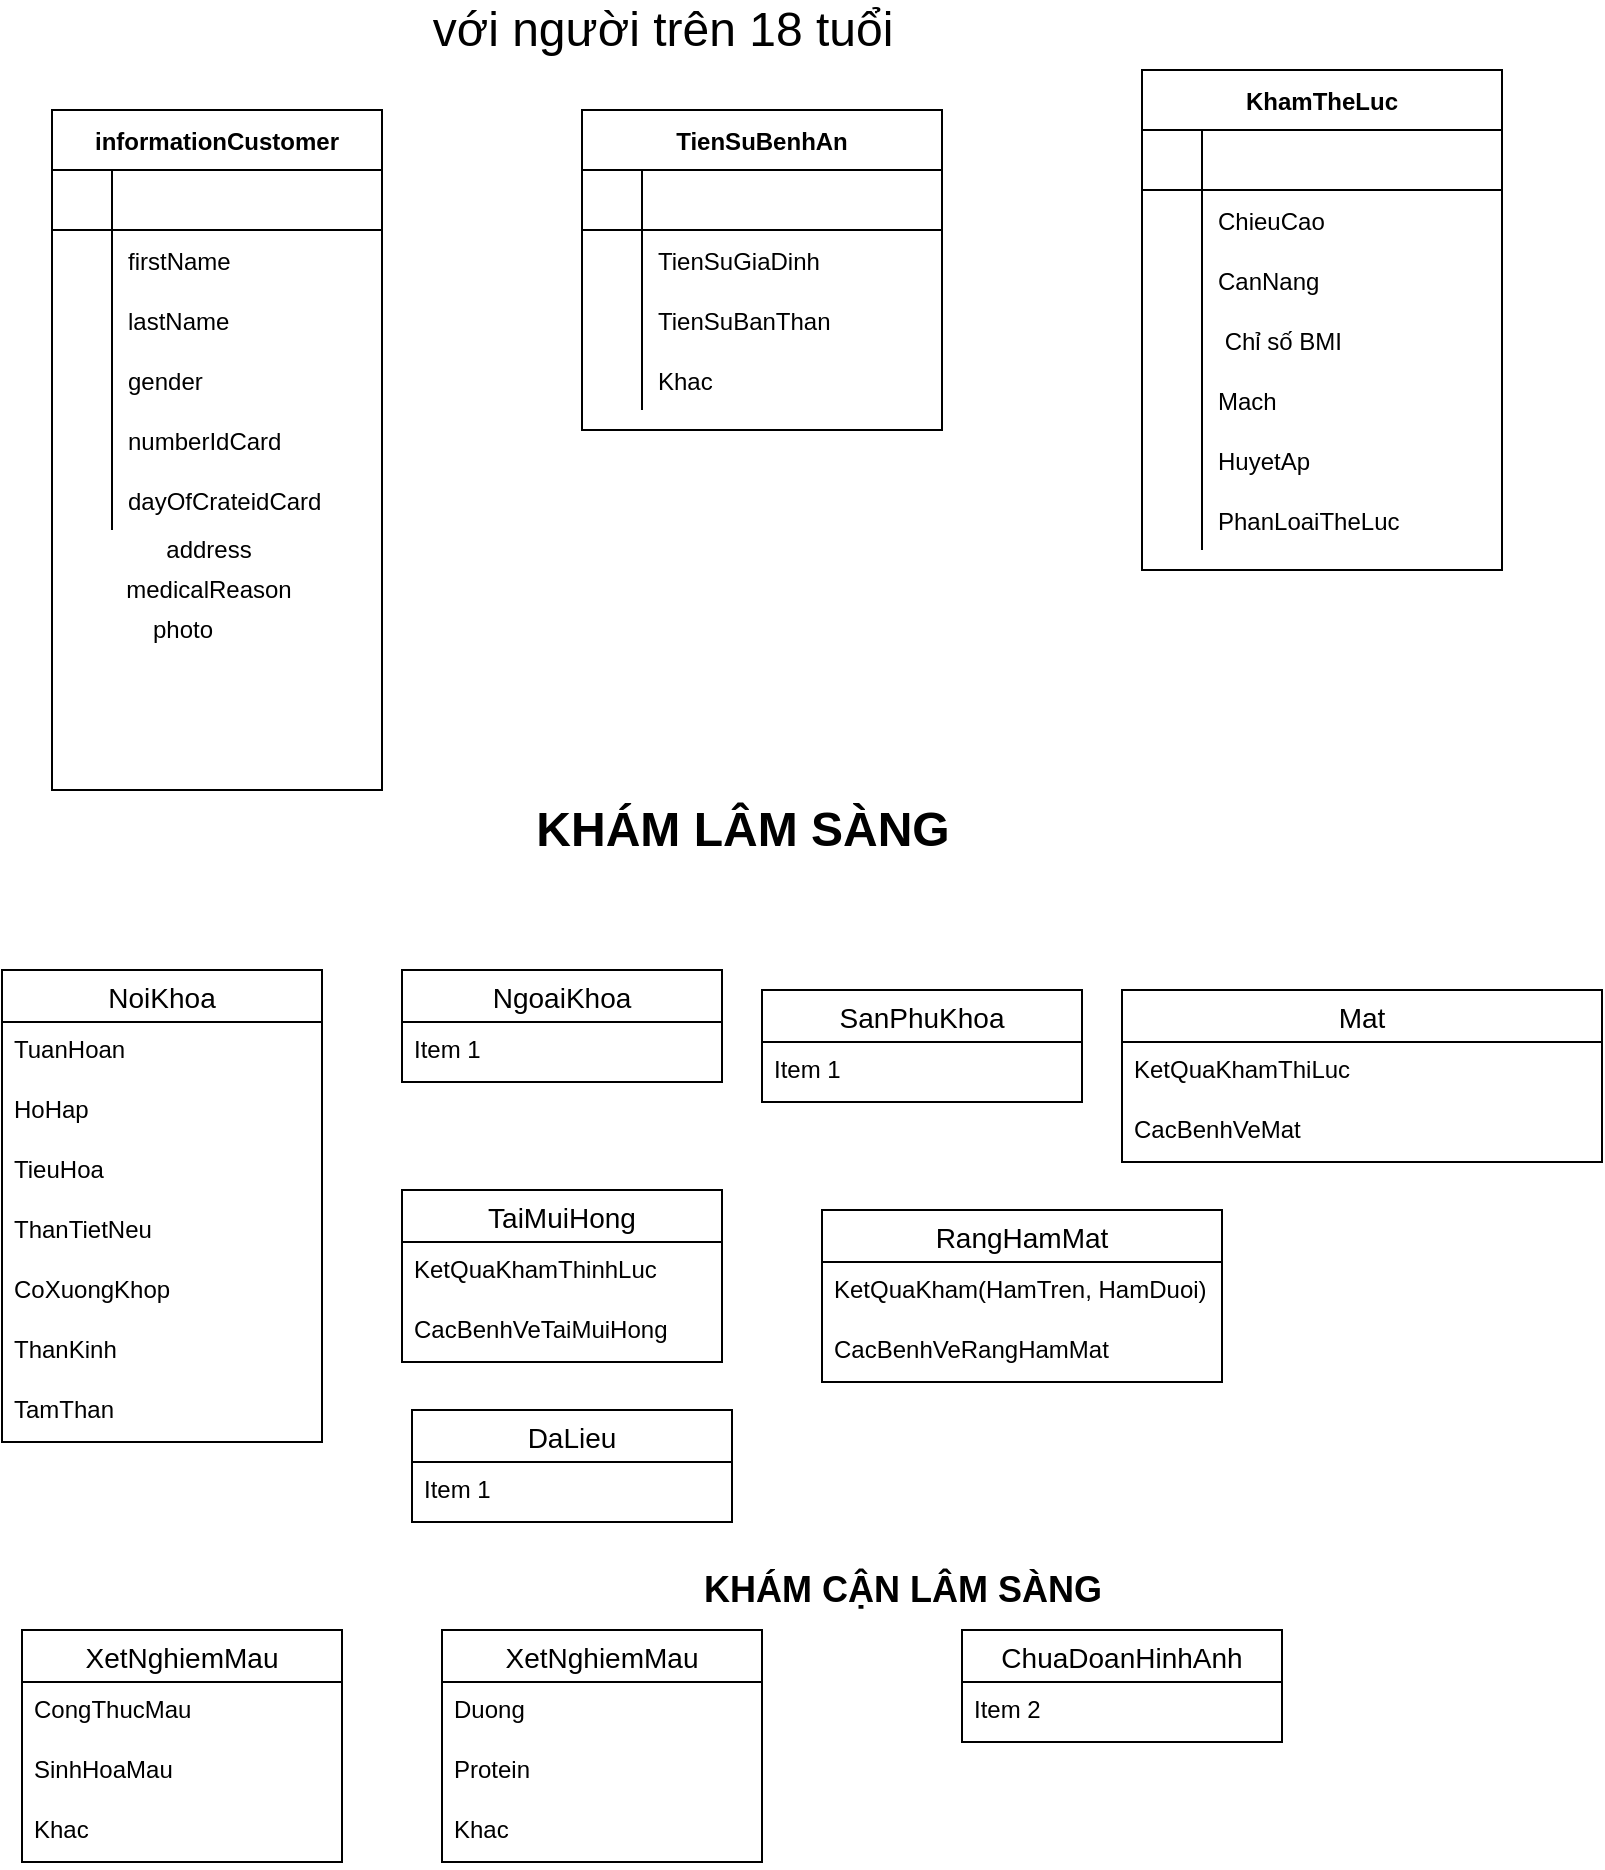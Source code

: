 <mxfile version="14.1.8" type="device"><diagram id="C5RBs43oDa-KdzZeNtuy" name="Page-1"><mxGraphModel dx="1024" dy="592" grid="1" gridSize="10" guides="1" tooltips="1" connect="1" arrows="1" fold="1" page="1" pageScale="1" pageWidth="827" pageHeight="1169" math="0" shadow="0"><root><mxCell id="WIyWlLk6GJQsqaUBKTNV-0"/><mxCell id="WIyWlLk6GJQsqaUBKTNV-1" parent="WIyWlLk6GJQsqaUBKTNV-0"/><mxCell id="yMwOl0vdGiY0zUU7KTqi-0" value="&lt;font style=&quot;font-size: 24px&quot;&gt;với người trên 18 tuổi&lt;/font&gt;" style="text;html=1;align=center;verticalAlign=middle;resizable=0;points=[];autosize=1;" parent="WIyWlLk6GJQsqaUBKTNV-1" vertex="1"><mxGeometry x="215" y="60" width="250" height="20" as="geometry"/></mxCell><mxCell id="yMwOl0vdGiY0zUU7KTqi-1" value="informationCustomer" style="shape=table;startSize=30;container=1;collapsible=1;childLayout=tableLayout;fixedRows=1;rowLines=0;fontStyle=1;align=center;resizeLast=1;" parent="WIyWlLk6GJQsqaUBKTNV-1" vertex="1"><mxGeometry x="35" y="110" width="165" height="340" as="geometry"/></mxCell><mxCell id="yMwOl0vdGiY0zUU7KTqi-2" value="" style="shape=partialRectangle;collapsible=0;dropTarget=0;pointerEvents=0;fillColor=none;top=0;left=0;bottom=1;right=0;points=[[0,0.5],[1,0.5]];portConstraint=eastwest;" parent="yMwOl0vdGiY0zUU7KTqi-1" vertex="1"><mxGeometry y="30" width="165" height="30" as="geometry"/></mxCell><mxCell id="yMwOl0vdGiY0zUU7KTqi-3" value="" style="shape=partialRectangle;connectable=0;fillColor=none;top=0;left=0;bottom=0;right=0;fontStyle=1;overflow=hidden;" parent="yMwOl0vdGiY0zUU7KTqi-2" vertex="1"><mxGeometry width="30" height="30" as="geometry"/></mxCell><mxCell id="yMwOl0vdGiY0zUU7KTqi-4" value="" style="shape=partialRectangle;connectable=0;fillColor=none;top=0;left=0;bottom=0;right=0;align=left;spacingLeft=6;fontStyle=5;overflow=hidden;" parent="yMwOl0vdGiY0zUU7KTqi-2" vertex="1"><mxGeometry x="30" width="135" height="30" as="geometry"/></mxCell><mxCell id="yMwOl0vdGiY0zUU7KTqi-5" value="" style="shape=partialRectangle;collapsible=0;dropTarget=0;pointerEvents=0;fillColor=none;top=0;left=0;bottom=0;right=0;points=[[0,0.5],[1,0.5]];portConstraint=eastwest;" parent="yMwOl0vdGiY0zUU7KTqi-1" vertex="1"><mxGeometry y="60" width="165" height="30" as="geometry"/></mxCell><mxCell id="yMwOl0vdGiY0zUU7KTqi-6" value="" style="shape=partialRectangle;connectable=0;fillColor=none;top=0;left=0;bottom=0;right=0;editable=1;overflow=hidden;" parent="yMwOl0vdGiY0zUU7KTqi-5" vertex="1"><mxGeometry width="30" height="30" as="geometry"/></mxCell><mxCell id="yMwOl0vdGiY0zUU7KTqi-7" value="firstName" style="shape=partialRectangle;connectable=0;fillColor=none;top=0;left=0;bottom=0;right=0;align=left;spacingLeft=6;overflow=hidden;" parent="yMwOl0vdGiY0zUU7KTqi-5" vertex="1"><mxGeometry x="30" width="135" height="30" as="geometry"/></mxCell><mxCell id="yMwOl0vdGiY0zUU7KTqi-8" value="" style="shape=partialRectangle;collapsible=0;dropTarget=0;pointerEvents=0;fillColor=none;top=0;left=0;bottom=0;right=0;points=[[0,0.5],[1,0.5]];portConstraint=eastwest;" parent="yMwOl0vdGiY0zUU7KTqi-1" vertex="1"><mxGeometry y="90" width="165" height="30" as="geometry"/></mxCell><mxCell id="yMwOl0vdGiY0zUU7KTqi-9" value="" style="shape=partialRectangle;connectable=0;fillColor=none;top=0;left=0;bottom=0;right=0;editable=1;overflow=hidden;" parent="yMwOl0vdGiY0zUU7KTqi-8" vertex="1"><mxGeometry width="30" height="30" as="geometry"/></mxCell><mxCell id="yMwOl0vdGiY0zUU7KTqi-10" value="lastName" style="shape=partialRectangle;connectable=0;fillColor=none;top=0;left=0;bottom=0;right=0;align=left;spacingLeft=6;overflow=hidden;" parent="yMwOl0vdGiY0zUU7KTqi-8" vertex="1"><mxGeometry x="30" width="135" height="30" as="geometry"/></mxCell><mxCell id="yMwOl0vdGiY0zUU7KTqi-11" value="" style="shape=partialRectangle;collapsible=0;dropTarget=0;pointerEvents=0;fillColor=none;top=0;left=0;bottom=0;right=0;points=[[0,0.5],[1,0.5]];portConstraint=eastwest;" parent="yMwOl0vdGiY0zUU7KTqi-1" vertex="1"><mxGeometry y="120" width="165" height="30" as="geometry"/></mxCell><mxCell id="yMwOl0vdGiY0zUU7KTqi-12" value="" style="shape=partialRectangle;connectable=0;fillColor=none;top=0;left=0;bottom=0;right=0;editable=1;overflow=hidden;" parent="yMwOl0vdGiY0zUU7KTqi-11" vertex="1"><mxGeometry width="30" height="30" as="geometry"/></mxCell><mxCell id="yMwOl0vdGiY0zUU7KTqi-13" value="gender" style="shape=partialRectangle;connectable=0;fillColor=none;top=0;left=0;bottom=0;right=0;align=left;spacingLeft=6;overflow=hidden;" parent="yMwOl0vdGiY0zUU7KTqi-11" vertex="1"><mxGeometry x="30" width="135" height="30" as="geometry"/></mxCell><mxCell id="9hcq5oKllz77P5xbPQj4-3" value="" style="shape=partialRectangle;collapsible=0;dropTarget=0;pointerEvents=0;fillColor=none;top=0;left=0;bottom=0;right=0;points=[[0,0.5],[1,0.5]];portConstraint=eastwest;" vertex="1" parent="yMwOl0vdGiY0zUU7KTqi-1"><mxGeometry y="150" width="165" height="30" as="geometry"/></mxCell><mxCell id="9hcq5oKllz77P5xbPQj4-4" value="" style="shape=partialRectangle;connectable=0;fillColor=none;top=0;left=0;bottom=0;right=0;editable=1;overflow=hidden;" vertex="1" parent="9hcq5oKllz77P5xbPQj4-3"><mxGeometry width="30" height="30" as="geometry"/></mxCell><mxCell id="9hcq5oKllz77P5xbPQj4-5" value="numberIdCard" style="shape=partialRectangle;connectable=0;fillColor=none;top=0;left=0;bottom=0;right=0;align=left;spacingLeft=6;overflow=hidden;" vertex="1" parent="9hcq5oKllz77P5xbPQj4-3"><mxGeometry x="30" width="135" height="30" as="geometry"/></mxCell><mxCell id="9hcq5oKllz77P5xbPQj4-6" value="" style="shape=partialRectangle;collapsible=0;dropTarget=0;pointerEvents=0;fillColor=none;top=0;left=0;bottom=0;right=0;points=[[0,0.5],[1,0.5]];portConstraint=eastwest;" vertex="1" parent="yMwOl0vdGiY0zUU7KTqi-1"><mxGeometry y="180" width="165" height="30" as="geometry"/></mxCell><mxCell id="9hcq5oKllz77P5xbPQj4-7" value="" style="shape=partialRectangle;connectable=0;fillColor=none;top=0;left=0;bottom=0;right=0;editable=1;overflow=hidden;" vertex="1" parent="9hcq5oKllz77P5xbPQj4-6"><mxGeometry width="30" height="30" as="geometry"/></mxCell><mxCell id="9hcq5oKllz77P5xbPQj4-8" value="dayOfCrateidCard" style="shape=partialRectangle;connectable=0;fillColor=none;top=0;left=0;bottom=0;right=0;align=left;spacingLeft=6;overflow=hidden;" vertex="1" parent="9hcq5oKllz77P5xbPQj4-6"><mxGeometry x="30" width="135" height="30" as="geometry"/></mxCell><mxCell id="yMwOl0vdGiY0zUU7KTqi-19" value="address" style="text;html=1;align=center;verticalAlign=middle;resizable=0;points=[];autosize=1;" parent="WIyWlLk6GJQsqaUBKTNV-1" vertex="1"><mxGeometry x="82.5" y="320" width="60" height="20" as="geometry"/></mxCell><mxCell id="yMwOl0vdGiY0zUU7KTqi-20" value="medicalReason" style="text;html=1;align=center;verticalAlign=middle;resizable=0;points=[];autosize=1;" parent="WIyWlLk6GJQsqaUBKTNV-1" vertex="1"><mxGeometry x="62.5" y="340" width="100" height="20" as="geometry"/></mxCell><mxCell id="yMwOl0vdGiY0zUU7KTqi-21" value="photo" style="text;html=1;align=center;verticalAlign=middle;resizable=0;points=[];autosize=1;" parent="WIyWlLk6GJQsqaUBKTNV-1" vertex="1"><mxGeometry x="75" y="360" width="50" height="20" as="geometry"/></mxCell><mxCell id="yMwOl0vdGiY0zUU7KTqi-22" value="TienSuBenhAn" style="shape=table;startSize=30;container=1;collapsible=1;childLayout=tableLayout;fixedRows=1;rowLines=0;fontStyle=1;align=center;resizeLast=1;" parent="WIyWlLk6GJQsqaUBKTNV-1" vertex="1"><mxGeometry x="300" y="110" width="180" height="160" as="geometry"/></mxCell><mxCell id="yMwOl0vdGiY0zUU7KTqi-23" value="" style="shape=partialRectangle;collapsible=0;dropTarget=0;pointerEvents=0;fillColor=none;top=0;left=0;bottom=1;right=0;points=[[0,0.5],[1,0.5]];portConstraint=eastwest;" parent="yMwOl0vdGiY0zUU7KTqi-22" vertex="1"><mxGeometry y="30" width="180" height="30" as="geometry"/></mxCell><mxCell id="yMwOl0vdGiY0zUU7KTqi-24" value="" style="shape=partialRectangle;connectable=0;fillColor=none;top=0;left=0;bottom=0;right=0;fontStyle=1;overflow=hidden;" parent="yMwOl0vdGiY0zUU7KTqi-23" vertex="1"><mxGeometry width="30" height="30" as="geometry"/></mxCell><mxCell id="yMwOl0vdGiY0zUU7KTqi-25" value="" style="shape=partialRectangle;connectable=0;fillColor=none;top=0;left=0;bottom=0;right=0;align=left;spacingLeft=6;fontStyle=5;overflow=hidden;" parent="yMwOl0vdGiY0zUU7KTqi-23" vertex="1"><mxGeometry x="30" width="150" height="30" as="geometry"/></mxCell><mxCell id="yMwOl0vdGiY0zUU7KTqi-26" value="" style="shape=partialRectangle;collapsible=0;dropTarget=0;pointerEvents=0;fillColor=none;top=0;left=0;bottom=0;right=0;points=[[0,0.5],[1,0.5]];portConstraint=eastwest;" parent="yMwOl0vdGiY0zUU7KTqi-22" vertex="1"><mxGeometry y="60" width="180" height="30" as="geometry"/></mxCell><mxCell id="yMwOl0vdGiY0zUU7KTqi-27" value="" style="shape=partialRectangle;connectable=0;fillColor=none;top=0;left=0;bottom=0;right=0;editable=1;overflow=hidden;" parent="yMwOl0vdGiY0zUU7KTqi-26" vertex="1"><mxGeometry width="30" height="30" as="geometry"/></mxCell><mxCell id="yMwOl0vdGiY0zUU7KTqi-28" value="TienSuGiaDinh" style="shape=partialRectangle;connectable=0;fillColor=none;top=0;left=0;bottom=0;right=0;align=left;spacingLeft=6;overflow=hidden;" parent="yMwOl0vdGiY0zUU7KTqi-26" vertex="1"><mxGeometry x="30" width="150" height="30" as="geometry"/></mxCell><mxCell id="yMwOl0vdGiY0zUU7KTqi-29" value="" style="shape=partialRectangle;collapsible=0;dropTarget=0;pointerEvents=0;fillColor=none;top=0;left=0;bottom=0;right=0;points=[[0,0.5],[1,0.5]];portConstraint=eastwest;" parent="yMwOl0vdGiY0zUU7KTqi-22" vertex="1"><mxGeometry y="90" width="180" height="30" as="geometry"/></mxCell><mxCell id="yMwOl0vdGiY0zUU7KTqi-30" value="" style="shape=partialRectangle;connectable=0;fillColor=none;top=0;left=0;bottom=0;right=0;editable=1;overflow=hidden;" parent="yMwOl0vdGiY0zUU7KTqi-29" vertex="1"><mxGeometry width="30" height="30" as="geometry"/></mxCell><mxCell id="yMwOl0vdGiY0zUU7KTqi-31" value="TienSuBanThan" style="shape=partialRectangle;connectable=0;fillColor=none;top=0;left=0;bottom=0;right=0;align=left;spacingLeft=6;overflow=hidden;" parent="yMwOl0vdGiY0zUU7KTqi-29" vertex="1"><mxGeometry x="30" width="150" height="30" as="geometry"/></mxCell><mxCell id="yMwOl0vdGiY0zUU7KTqi-32" value="" style="shape=partialRectangle;collapsible=0;dropTarget=0;pointerEvents=0;fillColor=none;top=0;left=0;bottom=0;right=0;points=[[0,0.5],[1,0.5]];portConstraint=eastwest;" parent="yMwOl0vdGiY0zUU7KTqi-22" vertex="1"><mxGeometry y="120" width="180" height="30" as="geometry"/></mxCell><mxCell id="yMwOl0vdGiY0zUU7KTqi-33" value="" style="shape=partialRectangle;connectable=0;fillColor=none;top=0;left=0;bottom=0;right=0;editable=1;overflow=hidden;" parent="yMwOl0vdGiY0zUU7KTqi-32" vertex="1"><mxGeometry width="30" height="30" as="geometry"/></mxCell><mxCell id="yMwOl0vdGiY0zUU7KTqi-34" value="Khac" style="shape=partialRectangle;connectable=0;fillColor=none;top=0;left=0;bottom=0;right=0;align=left;spacingLeft=6;overflow=hidden;" parent="yMwOl0vdGiY0zUU7KTqi-32" vertex="1"><mxGeometry x="30" width="150" height="30" as="geometry"/></mxCell><mxCell id="yMwOl0vdGiY0zUU7KTqi-35" value="KhamTheLuc" style="shape=table;startSize=30;container=1;collapsible=1;childLayout=tableLayout;fixedRows=1;rowLines=0;fontStyle=1;align=center;resizeLast=1;" parent="WIyWlLk6GJQsqaUBKTNV-1" vertex="1"><mxGeometry x="580" y="90" width="180" height="250" as="geometry"/></mxCell><mxCell id="yMwOl0vdGiY0zUU7KTqi-36" value="" style="shape=partialRectangle;collapsible=0;dropTarget=0;pointerEvents=0;fillColor=none;top=0;left=0;bottom=1;right=0;points=[[0,0.5],[1,0.5]];portConstraint=eastwest;" parent="yMwOl0vdGiY0zUU7KTqi-35" vertex="1"><mxGeometry y="30" width="180" height="30" as="geometry"/></mxCell><mxCell id="yMwOl0vdGiY0zUU7KTqi-37" value="" style="shape=partialRectangle;connectable=0;fillColor=none;top=0;left=0;bottom=0;right=0;fontStyle=1;overflow=hidden;" parent="yMwOl0vdGiY0zUU7KTqi-36" vertex="1"><mxGeometry width="30" height="30" as="geometry"/></mxCell><mxCell id="yMwOl0vdGiY0zUU7KTqi-38" value="" style="shape=partialRectangle;connectable=0;fillColor=none;top=0;left=0;bottom=0;right=0;align=left;spacingLeft=6;fontStyle=5;overflow=hidden;" parent="yMwOl0vdGiY0zUU7KTqi-36" vertex="1"><mxGeometry x="30" width="150" height="30" as="geometry"/></mxCell><mxCell id="yMwOl0vdGiY0zUU7KTqi-39" value="" style="shape=partialRectangle;collapsible=0;dropTarget=0;pointerEvents=0;fillColor=none;top=0;left=0;bottom=0;right=0;points=[[0,0.5],[1,0.5]];portConstraint=eastwest;" parent="yMwOl0vdGiY0zUU7KTqi-35" vertex="1"><mxGeometry y="60" width="180" height="30" as="geometry"/></mxCell><mxCell id="yMwOl0vdGiY0zUU7KTqi-40" value="" style="shape=partialRectangle;connectable=0;fillColor=none;top=0;left=0;bottom=0;right=0;editable=1;overflow=hidden;" parent="yMwOl0vdGiY0zUU7KTqi-39" vertex="1"><mxGeometry width="30" height="30" as="geometry"/></mxCell><mxCell id="yMwOl0vdGiY0zUU7KTqi-41" value="ChieuCao" style="shape=partialRectangle;connectable=0;fillColor=none;top=0;left=0;bottom=0;right=0;align=left;spacingLeft=6;overflow=hidden;" parent="yMwOl0vdGiY0zUU7KTqi-39" vertex="1"><mxGeometry x="30" width="150" height="30" as="geometry"/></mxCell><mxCell id="yMwOl0vdGiY0zUU7KTqi-42" value="" style="shape=partialRectangle;collapsible=0;dropTarget=0;pointerEvents=0;fillColor=none;top=0;left=0;bottom=0;right=0;points=[[0,0.5],[1,0.5]];portConstraint=eastwest;" parent="yMwOl0vdGiY0zUU7KTqi-35" vertex="1"><mxGeometry y="90" width="180" height="30" as="geometry"/></mxCell><mxCell id="yMwOl0vdGiY0zUU7KTqi-43" value="" style="shape=partialRectangle;connectable=0;fillColor=none;top=0;left=0;bottom=0;right=0;editable=1;overflow=hidden;" parent="yMwOl0vdGiY0zUU7KTqi-42" vertex="1"><mxGeometry width="30" height="30" as="geometry"/></mxCell><mxCell id="yMwOl0vdGiY0zUU7KTqi-44" value="CanNang" style="shape=partialRectangle;connectable=0;fillColor=none;top=0;left=0;bottom=0;right=0;align=left;spacingLeft=6;overflow=hidden;" parent="yMwOl0vdGiY0zUU7KTqi-42" vertex="1"><mxGeometry x="30" width="150" height="30" as="geometry"/></mxCell><mxCell id="yMwOl0vdGiY0zUU7KTqi-45" value="" style="shape=partialRectangle;collapsible=0;dropTarget=0;pointerEvents=0;fillColor=none;top=0;left=0;bottom=0;right=0;points=[[0,0.5],[1,0.5]];portConstraint=eastwest;" parent="yMwOl0vdGiY0zUU7KTqi-35" vertex="1"><mxGeometry y="120" width="180" height="30" as="geometry"/></mxCell><mxCell id="yMwOl0vdGiY0zUU7KTqi-46" value="" style="shape=partialRectangle;connectable=0;fillColor=none;top=0;left=0;bottom=0;right=0;editable=1;overflow=hidden;" parent="yMwOl0vdGiY0zUU7KTqi-45" vertex="1"><mxGeometry width="30" height="30" as="geometry"/></mxCell><mxCell id="yMwOl0vdGiY0zUU7KTqi-47" value=" Chỉ số BMI" style="shape=partialRectangle;connectable=0;fillColor=none;top=0;left=0;bottom=0;right=0;align=left;spacingLeft=6;overflow=hidden;" parent="yMwOl0vdGiY0zUU7KTqi-45" vertex="1"><mxGeometry x="30" width="150" height="30" as="geometry"/></mxCell><mxCell id="yMwOl0vdGiY0zUU7KTqi-87" value="" style="shape=partialRectangle;collapsible=0;dropTarget=0;pointerEvents=0;fillColor=none;top=0;left=0;bottom=0;right=0;points=[[0,0.5],[1,0.5]];portConstraint=eastwest;" parent="yMwOl0vdGiY0zUU7KTqi-35" vertex="1"><mxGeometry y="150" width="180" height="30" as="geometry"/></mxCell><mxCell id="yMwOl0vdGiY0zUU7KTqi-88" value="" style="shape=partialRectangle;connectable=0;fillColor=none;top=0;left=0;bottom=0;right=0;editable=1;overflow=hidden;" parent="yMwOl0vdGiY0zUU7KTqi-87" vertex="1"><mxGeometry width="30" height="30" as="geometry"/></mxCell><mxCell id="yMwOl0vdGiY0zUU7KTqi-89" value="Mach" style="shape=partialRectangle;connectable=0;fillColor=none;top=0;left=0;bottom=0;right=0;align=left;spacingLeft=6;overflow=hidden;" parent="yMwOl0vdGiY0zUU7KTqi-87" vertex="1"><mxGeometry x="30" width="150" height="30" as="geometry"/></mxCell><mxCell id="yMwOl0vdGiY0zUU7KTqi-137" value="" style="shape=partialRectangle;collapsible=0;dropTarget=0;pointerEvents=0;fillColor=none;top=0;left=0;bottom=0;right=0;points=[[0,0.5],[1,0.5]];portConstraint=eastwest;" parent="yMwOl0vdGiY0zUU7KTqi-35" vertex="1"><mxGeometry y="180" width="180" height="30" as="geometry"/></mxCell><mxCell id="yMwOl0vdGiY0zUU7KTqi-138" value="" style="shape=partialRectangle;connectable=0;fillColor=none;top=0;left=0;bottom=0;right=0;editable=1;overflow=hidden;" parent="yMwOl0vdGiY0zUU7KTqi-137" vertex="1"><mxGeometry width="30" height="30" as="geometry"/></mxCell><mxCell id="yMwOl0vdGiY0zUU7KTqi-139" value="HuyetAp" style="shape=partialRectangle;connectable=0;fillColor=none;top=0;left=0;bottom=0;right=0;align=left;spacingLeft=6;overflow=hidden;" parent="yMwOl0vdGiY0zUU7KTqi-137" vertex="1"><mxGeometry x="30" width="150" height="30" as="geometry"/></mxCell><mxCell id="yMwOl0vdGiY0zUU7KTqi-140" value="" style="shape=partialRectangle;collapsible=0;dropTarget=0;pointerEvents=0;fillColor=none;top=0;left=0;bottom=0;right=0;points=[[0,0.5],[1,0.5]];portConstraint=eastwest;" parent="yMwOl0vdGiY0zUU7KTqi-35" vertex="1"><mxGeometry y="210" width="180" height="30" as="geometry"/></mxCell><mxCell id="yMwOl0vdGiY0zUU7KTqi-141" value="" style="shape=partialRectangle;connectable=0;fillColor=none;top=0;left=0;bottom=0;right=0;editable=1;overflow=hidden;" parent="yMwOl0vdGiY0zUU7KTqi-140" vertex="1"><mxGeometry width="30" height="30" as="geometry"/></mxCell><mxCell id="yMwOl0vdGiY0zUU7KTqi-142" value="PhanLoaiTheLuc" style="shape=partialRectangle;connectable=0;fillColor=none;top=0;left=0;bottom=0;right=0;align=left;spacingLeft=6;overflow=hidden;" parent="yMwOl0vdGiY0zUU7KTqi-140" vertex="1"><mxGeometry x="30" width="150" height="30" as="geometry"/></mxCell><mxCell id="yMwOl0vdGiY0zUU7KTqi-68" value="NoiKhoa" style="swimlane;fontStyle=0;childLayout=stackLayout;horizontal=1;startSize=26;horizontalStack=0;resizeParent=1;resizeParentMax=0;resizeLast=0;collapsible=1;marginBottom=0;align=center;fontSize=14;" parent="WIyWlLk6GJQsqaUBKTNV-1" vertex="1"><mxGeometry x="10" y="540" width="160" height="236" as="geometry"/></mxCell><mxCell id="yMwOl0vdGiY0zUU7KTqi-69" value="TuanHoan" style="text;strokeColor=none;fillColor=none;spacingLeft=4;spacingRight=4;overflow=hidden;rotatable=0;points=[[0,0.5],[1,0.5]];portConstraint=eastwest;fontSize=12;" parent="yMwOl0vdGiY0zUU7KTqi-68" vertex="1"><mxGeometry y="26" width="160" height="30" as="geometry"/></mxCell><mxCell id="yMwOl0vdGiY0zUU7KTqi-70" value="HoHap" style="text;strokeColor=none;fillColor=none;spacingLeft=4;spacingRight=4;overflow=hidden;rotatable=0;points=[[0,0.5],[1,0.5]];portConstraint=eastwest;fontSize=12;" parent="yMwOl0vdGiY0zUU7KTqi-68" vertex="1"><mxGeometry y="56" width="160" height="30" as="geometry"/></mxCell><mxCell id="yMwOl0vdGiY0zUU7KTqi-71" value="TieuHoa" style="text;strokeColor=none;fillColor=none;spacingLeft=4;spacingRight=4;overflow=hidden;rotatable=0;points=[[0,0.5],[1,0.5]];portConstraint=eastwest;fontSize=12;" parent="yMwOl0vdGiY0zUU7KTqi-68" vertex="1"><mxGeometry y="86" width="160" height="30" as="geometry"/></mxCell><mxCell id="yMwOl0vdGiY0zUU7KTqi-73" value="ThanTietNeu" style="text;strokeColor=none;fillColor=none;spacingLeft=4;spacingRight=4;overflow=hidden;rotatable=0;points=[[0,0.5],[1,0.5]];portConstraint=eastwest;fontSize=12;" parent="yMwOl0vdGiY0zUU7KTqi-68" vertex="1"><mxGeometry y="116" width="160" height="30" as="geometry"/></mxCell><mxCell id="yMwOl0vdGiY0zUU7KTqi-74" value="CoXuongKhop" style="text;strokeColor=none;fillColor=none;spacingLeft=4;spacingRight=4;overflow=hidden;rotatable=0;points=[[0,0.5],[1,0.5]];portConstraint=eastwest;fontSize=12;" parent="yMwOl0vdGiY0zUU7KTqi-68" vertex="1"><mxGeometry y="146" width="160" height="30" as="geometry"/></mxCell><mxCell id="yMwOl0vdGiY0zUU7KTqi-75" value="ThanKinh" style="text;strokeColor=none;fillColor=none;spacingLeft=4;spacingRight=4;overflow=hidden;rotatable=0;points=[[0,0.5],[1,0.5]];portConstraint=eastwest;fontSize=12;" parent="yMwOl0vdGiY0zUU7KTqi-68" vertex="1"><mxGeometry y="176" width="160" height="30" as="geometry"/></mxCell><mxCell id="yMwOl0vdGiY0zUU7KTqi-76" value="TamThan" style="text;strokeColor=none;fillColor=none;spacingLeft=4;spacingRight=4;overflow=hidden;rotatable=0;points=[[0,0.5],[1,0.5]];portConstraint=eastwest;fontSize=12;" parent="yMwOl0vdGiY0zUU7KTqi-68" vertex="1"><mxGeometry y="206" width="160" height="30" as="geometry"/></mxCell><mxCell id="yMwOl0vdGiY0zUU7KTqi-78" value="NgoaiKhoa" style="swimlane;fontStyle=0;childLayout=stackLayout;horizontal=1;startSize=26;horizontalStack=0;resizeParent=1;resizeParentMax=0;resizeLast=0;collapsible=1;marginBottom=0;align=center;fontSize=14;" parent="WIyWlLk6GJQsqaUBKTNV-1" vertex="1"><mxGeometry x="210" y="540" width="160" height="56" as="geometry"/></mxCell><mxCell id="yMwOl0vdGiY0zUU7KTqi-79" value="Item 1" style="text;strokeColor=none;fillColor=none;spacingLeft=4;spacingRight=4;overflow=hidden;rotatable=0;points=[[0,0.5],[1,0.5]];portConstraint=eastwest;fontSize=12;" parent="yMwOl0vdGiY0zUU7KTqi-78" vertex="1"><mxGeometry y="26" width="160" height="30" as="geometry"/></mxCell><mxCell id="yMwOl0vdGiY0zUU7KTqi-82" value="SanPhuKhoa" style="swimlane;fontStyle=0;childLayout=stackLayout;horizontal=1;startSize=26;horizontalStack=0;resizeParent=1;resizeParentMax=0;resizeLast=0;collapsible=1;marginBottom=0;align=center;fontSize=14;" parent="WIyWlLk6GJQsqaUBKTNV-1" vertex="1"><mxGeometry x="390" y="550" width="160" height="56" as="geometry"/></mxCell><mxCell id="yMwOl0vdGiY0zUU7KTqi-83" value="Item 1" style="text;strokeColor=none;fillColor=none;spacingLeft=4;spacingRight=4;overflow=hidden;rotatable=0;points=[[0,0.5],[1,0.5]];portConstraint=eastwest;fontSize=12;" parent="yMwOl0vdGiY0zUU7KTqi-82" vertex="1"><mxGeometry y="26" width="160" height="30" as="geometry"/></mxCell><mxCell id="yMwOl0vdGiY0zUU7KTqi-90" value="Mat" style="swimlane;fontStyle=0;childLayout=stackLayout;horizontal=1;startSize=26;horizontalStack=0;resizeParent=1;resizeParentMax=0;resizeLast=0;collapsible=1;marginBottom=0;align=center;fontSize=14;" parent="WIyWlLk6GJQsqaUBKTNV-1" vertex="1"><mxGeometry x="570" y="550" width="240" height="86" as="geometry"/></mxCell><mxCell id="yMwOl0vdGiY0zUU7KTqi-91" value="KetQuaKhamThiLuc" style="text;strokeColor=none;fillColor=none;spacingLeft=4;spacingRight=4;overflow=hidden;rotatable=0;points=[[0,0.5],[1,0.5]];portConstraint=eastwest;fontSize=12;" parent="yMwOl0vdGiY0zUU7KTqi-90" vertex="1"><mxGeometry y="26" width="240" height="30" as="geometry"/></mxCell><mxCell id="yMwOl0vdGiY0zUU7KTqi-92" value="CacBenhVeMat" style="text;strokeColor=none;fillColor=none;spacingLeft=4;spacingRight=4;overflow=hidden;rotatable=0;points=[[0,0.5],[1,0.5]];portConstraint=eastwest;fontSize=12;" parent="yMwOl0vdGiY0zUU7KTqi-90" vertex="1"><mxGeometry y="56" width="240" height="30" as="geometry"/></mxCell><mxCell id="yMwOl0vdGiY0zUU7KTqi-94" value="TaiMuiHong" style="swimlane;fontStyle=0;childLayout=stackLayout;horizontal=1;startSize=26;horizontalStack=0;resizeParent=1;resizeParentMax=0;resizeLast=0;collapsible=1;marginBottom=0;align=center;fontSize=14;" parent="WIyWlLk6GJQsqaUBKTNV-1" vertex="1"><mxGeometry x="210" y="650" width="160" height="86" as="geometry"/></mxCell><mxCell id="yMwOl0vdGiY0zUU7KTqi-95" value="KetQuaKhamThinhLuc" style="text;strokeColor=none;fillColor=none;spacingLeft=4;spacingRight=4;overflow=hidden;rotatable=0;points=[[0,0.5],[1,0.5]];portConstraint=eastwest;fontSize=12;" parent="yMwOl0vdGiY0zUU7KTqi-94" vertex="1"><mxGeometry y="26" width="160" height="30" as="geometry"/></mxCell><mxCell id="yMwOl0vdGiY0zUU7KTqi-96" value="CacBenhVeTaiMuiHong" style="text;strokeColor=none;fillColor=none;spacingLeft=4;spacingRight=4;overflow=hidden;rotatable=0;points=[[0,0.5],[1,0.5]];portConstraint=eastwest;fontSize=12;" parent="yMwOl0vdGiY0zUU7KTqi-94" vertex="1"><mxGeometry y="56" width="160" height="30" as="geometry"/></mxCell><mxCell id="yMwOl0vdGiY0zUU7KTqi-98" value="RangHamMat" style="swimlane;fontStyle=0;childLayout=stackLayout;horizontal=1;startSize=26;horizontalStack=0;resizeParent=1;resizeParentMax=0;resizeLast=0;collapsible=1;marginBottom=0;align=center;fontSize=14;" parent="WIyWlLk6GJQsqaUBKTNV-1" vertex="1"><mxGeometry x="420" y="660" width="200" height="86" as="geometry"/></mxCell><mxCell id="yMwOl0vdGiY0zUU7KTqi-99" value="KetQuaKham(HamTren, HamDuoi)" style="text;strokeColor=none;fillColor=none;spacingLeft=4;spacingRight=4;overflow=hidden;rotatable=0;points=[[0,0.5],[1,0.5]];portConstraint=eastwest;fontSize=12;" parent="yMwOl0vdGiY0zUU7KTqi-98" vertex="1"><mxGeometry y="26" width="200" height="30" as="geometry"/></mxCell><mxCell id="yMwOl0vdGiY0zUU7KTqi-100" value="CacBenhVeRangHamMat" style="text;strokeColor=none;fillColor=none;spacingLeft=4;spacingRight=4;overflow=hidden;rotatable=0;points=[[0,0.5],[1,0.5]];portConstraint=eastwest;fontSize=12;" parent="yMwOl0vdGiY0zUU7KTqi-98" vertex="1"><mxGeometry y="56" width="200" height="30" as="geometry"/></mxCell><mxCell id="yMwOl0vdGiY0zUU7KTqi-102" value="DaLieu" style="swimlane;fontStyle=0;childLayout=stackLayout;horizontal=1;startSize=26;horizontalStack=0;resizeParent=1;resizeParentMax=0;resizeLast=0;collapsible=1;marginBottom=0;align=center;fontSize=14;" parent="WIyWlLk6GJQsqaUBKTNV-1" vertex="1"><mxGeometry x="215" y="760" width="160" height="56" as="geometry"/></mxCell><mxCell id="yMwOl0vdGiY0zUU7KTqi-103" value="Item 1" style="text;strokeColor=none;fillColor=none;spacingLeft=4;spacingRight=4;overflow=hidden;rotatable=0;points=[[0,0.5],[1,0.5]];portConstraint=eastwest;fontSize=12;" parent="yMwOl0vdGiY0zUU7KTqi-102" vertex="1"><mxGeometry y="26" width="160" height="30" as="geometry"/></mxCell><mxCell id="yMwOl0vdGiY0zUU7KTqi-106" value="&lt;strong&gt;&lt;font style=&quot;font-size: 24px&quot;&gt;KHÁM LÂM SÀNG&lt;/font&gt;&lt;/strong&gt;" style="text;html=1;align=center;verticalAlign=middle;resizable=0;points=[];autosize=1;" parent="WIyWlLk6GJQsqaUBKTNV-1" vertex="1"><mxGeometry x="270" y="460" width="220" height="20" as="geometry"/></mxCell><mxCell id="yMwOl0vdGiY0zUU7KTqi-107" value="&lt;strong&gt;&lt;font style=&quot;font-size: 18px&quot;&gt;KHÁM CẬN LÂM SÀNG&lt;/font&gt;&lt;/strong&gt;" style="text;html=1;align=center;verticalAlign=middle;resizable=0;points=[];autosize=1;" parent="WIyWlLk6GJQsqaUBKTNV-1" vertex="1"><mxGeometry x="355" y="840" width="210" height="20" as="geometry"/></mxCell><mxCell id="yMwOl0vdGiY0zUU7KTqi-108" value="XetNghiemMau" style="swimlane;fontStyle=0;childLayout=stackLayout;horizontal=1;startSize=26;horizontalStack=0;resizeParent=1;resizeParentMax=0;resizeLast=0;collapsible=1;marginBottom=0;align=center;fontSize=14;" parent="WIyWlLk6GJQsqaUBKTNV-1" vertex="1"><mxGeometry x="20" y="870" width="160" height="116" as="geometry"/></mxCell><mxCell id="yMwOl0vdGiY0zUU7KTqi-109" value="CongThucMau" style="text;strokeColor=none;fillColor=none;spacingLeft=4;spacingRight=4;overflow=hidden;rotatable=0;points=[[0,0.5],[1,0.5]];portConstraint=eastwest;fontSize=12;" parent="yMwOl0vdGiY0zUU7KTqi-108" vertex="1"><mxGeometry y="26" width="160" height="30" as="geometry"/></mxCell><mxCell id="yMwOl0vdGiY0zUU7KTqi-110" value="SinhHoaMau" style="text;strokeColor=none;fillColor=none;spacingLeft=4;spacingRight=4;overflow=hidden;rotatable=0;points=[[0,0.5],[1,0.5]];portConstraint=eastwest;fontSize=12;" parent="yMwOl0vdGiY0zUU7KTqi-108" vertex="1"><mxGeometry y="56" width="160" height="30" as="geometry"/></mxCell><mxCell id="yMwOl0vdGiY0zUU7KTqi-111" value="Khac" style="text;strokeColor=none;fillColor=none;spacingLeft=4;spacingRight=4;overflow=hidden;rotatable=0;points=[[0,0.5],[1,0.5]];portConstraint=eastwest;fontSize=12;" parent="yMwOl0vdGiY0zUU7KTqi-108" vertex="1"><mxGeometry y="86" width="160" height="30" as="geometry"/></mxCell><mxCell id="yMwOl0vdGiY0zUU7KTqi-112" value="XetNghiemMau" style="swimlane;fontStyle=0;childLayout=stackLayout;horizontal=1;startSize=26;horizontalStack=0;resizeParent=1;resizeParentMax=0;resizeLast=0;collapsible=1;marginBottom=0;align=center;fontSize=14;" parent="WIyWlLk6GJQsqaUBKTNV-1" vertex="1"><mxGeometry x="230" y="870" width="160" height="116" as="geometry"/></mxCell><mxCell id="yMwOl0vdGiY0zUU7KTqi-113" value="Duong" style="text;strokeColor=none;fillColor=none;spacingLeft=4;spacingRight=4;overflow=hidden;rotatable=0;points=[[0,0.5],[1,0.5]];portConstraint=eastwest;fontSize=12;" parent="yMwOl0vdGiY0zUU7KTqi-112" vertex="1"><mxGeometry y="26" width="160" height="30" as="geometry"/></mxCell><mxCell id="yMwOl0vdGiY0zUU7KTqi-114" value="Protein" style="text;strokeColor=none;fillColor=none;spacingLeft=4;spacingRight=4;overflow=hidden;rotatable=0;points=[[0,0.5],[1,0.5]];portConstraint=eastwest;fontSize=12;" parent="yMwOl0vdGiY0zUU7KTqi-112" vertex="1"><mxGeometry y="56" width="160" height="30" as="geometry"/></mxCell><mxCell id="yMwOl0vdGiY0zUU7KTqi-115" value="Khac" style="text;strokeColor=none;fillColor=none;spacingLeft=4;spacingRight=4;overflow=hidden;rotatable=0;points=[[0,0.5],[1,0.5]];portConstraint=eastwest;fontSize=12;" parent="yMwOl0vdGiY0zUU7KTqi-112" vertex="1"><mxGeometry y="86" width="160" height="30" as="geometry"/></mxCell><mxCell id="yMwOl0vdGiY0zUU7KTqi-116" value="ChuaDoanHinhAnh" style="swimlane;fontStyle=0;childLayout=stackLayout;horizontal=1;startSize=26;horizontalStack=0;resizeParent=1;resizeParentMax=0;resizeLast=0;collapsible=1;marginBottom=0;align=center;fontSize=14;" parent="WIyWlLk6GJQsqaUBKTNV-1" vertex="1"><mxGeometry x="490" y="870" width="160" height="56" as="geometry"/></mxCell><mxCell id="yMwOl0vdGiY0zUU7KTqi-118" value="Item 2" style="text;strokeColor=none;fillColor=none;spacingLeft=4;spacingRight=4;overflow=hidden;rotatable=0;points=[[0,0.5],[1,0.5]];portConstraint=eastwest;fontSize=12;" parent="yMwOl0vdGiY0zUU7KTqi-116" vertex="1"><mxGeometry y="26" width="160" height="30" as="geometry"/></mxCell></root></mxGraphModel></diagram></mxfile>